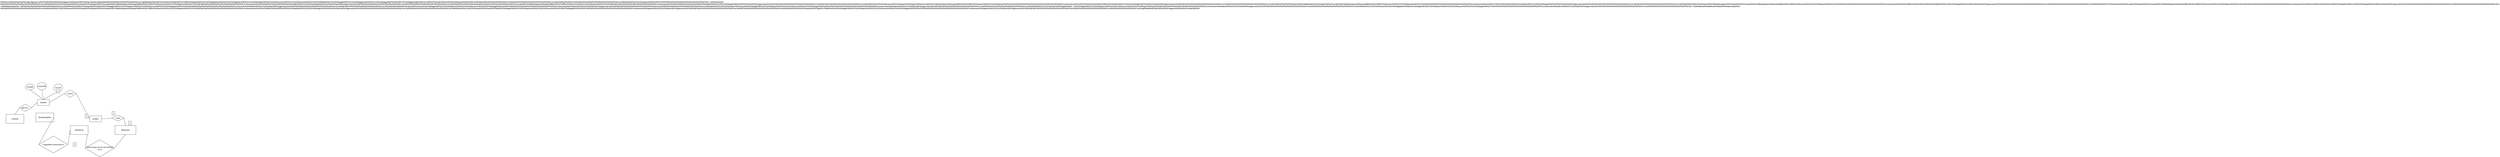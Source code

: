 <mxfile version="24.7.17">
  <diagram id="R2lEEEUBdFMjLlhIrx00" name="Page-1">
    <mxGraphModel dx="996" dy="522" grid="1" gridSize="10" guides="1" tooltips="1" connect="1" arrows="1" fold="1" page="1" pageScale="1" pageWidth="850" pageHeight="1100" math="0" shadow="0" extFonts="Permanent Marker^https://fonts.googleapis.com/css?family=Permanent+Marker">
      <root>
        <mxCell id="0" />
        <mxCell id="1" parent="0" />
        <mxCell id="2lJx8aIQyMY3eyVQErQr-6" value="Zutaten" style="shape=rectangle;whiteSpace=wrap;html=1;direction=south;align=center;" vertex="1" parent="1">
          <mxGeometry x="600" y="780" width="80" height="40" as="geometry" />
        </mxCell>
        <mxCell id="2lJx8aIQyMY3eyVQErQr-7" value="Mitarbeiter" style="shape=rectangle;whiteSpace=wrap;html=1;" vertex="1" parent="1">
          <mxGeometry x="770" y="845" width="140" height="60" as="geometry" />
        </mxCell>
        <mxCell id="2lJx8aIQyMY3eyVQErQr-17" value="sucht" style="rhombus;whiteSpace=wrap;html=1;" vertex="1" parent="1">
          <mxGeometry x="750" y="775" width="80" height="40" as="geometry" />
        </mxCell>
        <mxCell id="2lJx8aIQyMY3eyVQErQr-19" value="Cocktail" style="ellipse;whiteSpace=wrap;html=1;" vertex="1" parent="1">
          <mxGeometry x="170" y="565" width="60" height="40" as="geometry" />
        </mxCell>
        <mxCell id="2lJx8aIQyMY3eyVQErQr-21" value="Long drink" style="ellipse;whiteSpace=wrap;html=1;" vertex="1" parent="1">
          <mxGeometry x="250" y="555" width="60" height="50" as="geometry" />
        </mxCell>
        <mxCell id="2lJx8aIQyMY3eyVQErQr-22" value="Ice-Tea" style="ellipse;whiteSpace=wrap;html=1;" vertex="1" parent="1">
          <mxGeometry x="360" y="565" width="60" height="50" as="geometry" />
        </mxCell>
        <mxCell id="2lJx8aIQyMY3eyVQErQr-26" value="geht an..." style="rhombus;whiteSpace=wrap;html=1;" vertex="1" parent="1">
          <mxGeometry x="130" y="700" width="80" height="50" as="geometry" />
        </mxCell>
        <mxCell id="2lJx8aIQyMY3eyVQErQr-27" value="" style="endArrow=none;html=1;rounded=0;entryX=0.5;entryY=0;entryDx=0;entryDy=0;exitX=1;exitY=0.5;exitDx=0;exitDy=0;" edge="1" parent="1" source="2lJx8aIQyMY3eyVQErQr-17" target="2lJx8aIQyMY3eyVQErQr-7">
          <mxGeometry width="50" height="50" relative="1" as="geometry">
            <mxPoint x="710" y="525" as="sourcePoint" />
            <mxPoint x="760" y="475" as="targetPoint" />
          </mxGeometry>
        </mxCell>
        <mxCell id="2lJx8aIQyMY3eyVQErQr-28" value="" style="endArrow=none;html=1;rounded=0;exitX=0.5;exitY=0;exitDx=0;exitDy=0;entryX=0;entryY=0.5;entryDx=0;entryDy=0;" edge="1" parent="1" source="2lJx8aIQyMY3eyVQErQr-6" target="2lJx8aIQyMY3eyVQErQr-17">
          <mxGeometry width="50" height="50" relative="1" as="geometry">
            <mxPoint x="550" y="730" as="sourcePoint" />
            <mxPoint x="590" y="700" as="targetPoint" />
          </mxGeometry>
        </mxCell>
        <mxCell id="2lJx8aIQyMY3eyVQErQr-29" value="" style="endArrow=none;html=1;rounded=0;entryX=0.5;entryY=1;entryDx=0;entryDy=0;exitX=0;exitY=0.5;exitDx=0;exitDy=0;" edge="1" parent="1" source="2lJx8aIQyMY3eyVQErQr-43" target="2lJx8aIQyMY3eyVQErQr-21">
          <mxGeometry width="50" height="50" relative="1" as="geometry">
            <mxPoint x="200" y="350" as="sourcePoint" />
            <mxPoint x="250" y="300" as="targetPoint" />
          </mxGeometry>
        </mxCell>
        <mxCell id="2lJx8aIQyMY3eyVQErQr-30" value="" style="endArrow=none;html=1;rounded=0;exitX=0;exitY=0.5;exitDx=0;exitDy=0;entryX=0.5;entryY=1;entryDx=0;entryDy=0;" edge="1" parent="1" source="2lJx8aIQyMY3eyVQErQr-43" target="2lJx8aIQyMY3eyVQErQr-19">
          <mxGeometry width="50" height="50" relative="1" as="geometry">
            <mxPoint x="180" y="410" as="sourcePoint" />
            <mxPoint x="230" y="360" as="targetPoint" />
          </mxGeometry>
        </mxCell>
        <mxCell id="2lJx8aIQyMY3eyVQErQr-31" value="" style="endArrow=none;html=1;rounded=0;entryX=0.5;entryY=1;entryDx=0;entryDy=0;exitX=0;exitY=0.5;exitDx=0;exitDy=0;" edge="1" parent="1" source="2lJx8aIQyMY3eyVQErQr-43" target="2lJx8aIQyMY3eyVQErQr-22">
          <mxGeometry width="50" height="50" relative="1" as="geometry">
            <mxPoint x="490" y="600" as="sourcePoint" />
            <mxPoint x="340" y="350" as="targetPoint" />
          </mxGeometry>
        </mxCell>
        <mxCell id="2lJx8aIQyMY3eyVQErQr-32" value="" style="endArrow=none;html=1;rounded=0;entryX=0.5;entryY=1;entryDx=0;entryDy=0;exitX=1;exitY=0.5;exitDx=0;exitDy=0;" edge="1" parent="1" source="2lJx8aIQyMY3eyVQErQr-44" target="2lJx8aIQyMY3eyVQErQr-6">
          <mxGeometry width="50" height="50" relative="1" as="geometry">
            <mxPoint x="360" y="640" as="sourcePoint" />
            <mxPoint x="410" y="590" as="targetPoint" />
          </mxGeometry>
        </mxCell>
        <mxCell id="2lJx8aIQyMY3eyVQErQr-36" value="" style="endArrow=none;html=1;rounded=0;entryX=0;entryY=0.5;entryDx=0;entryDy=0;exitX=0.5;exitY=0;exitDx=0;exitDy=0;" edge="1" parent="1" source="2lJx8aIQyMY3eyVQErQr-37" target="2lJx8aIQyMY3eyVQErQr-26">
          <mxGeometry width="50" height="50" relative="1" as="geometry">
            <mxPoint x="110" y="630" as="sourcePoint" />
            <mxPoint x="140" y="510" as="targetPoint" />
          </mxGeometry>
        </mxCell>
        <mxCell id="2lJx8aIQyMY3eyVQErQr-37" value="Lieferant" style="rounded=0;whiteSpace=wrap;html=1;" vertex="1" parent="1">
          <mxGeometry x="40" y="770" width="120" height="60" as="geometry" />
        </mxCell>
        <mxCell id="2lJx8aIQyMY3eyVQErQr-44" value="mischt" style="rhombus;whiteSpace=wrap;html=1;" vertex="1" parent="1">
          <mxGeometry x="430" y="605" width="80" height="50" as="geometry" />
        </mxCell>
        <mxCell id="2lJx8aIQyMY3eyVQErQr-45" value="" style="endArrow=none;html=1;rounded=0;entryX=0.5;entryY=1;entryDx=0;entryDy=0;exitX=1;exitY=0.5;exitDx=0;exitDy=0;" edge="1" parent="1" source="2lJx8aIQyMY3eyVQErQr-26" target="2lJx8aIQyMY3eyVQErQr-43">
          <mxGeometry width="50" height="50" relative="1" as="geometry">
            <mxPoint x="270" y="630" as="sourcePoint" />
            <mxPoint x="510" y="630" as="targetPoint" />
          </mxGeometry>
        </mxCell>
        <mxCell id="2lJx8aIQyMY3eyVQErQr-43" value="Getränk" style="shape=rectangle;whiteSpace=wrap;html=1;direction=south;align=center;" vertex="1" parent="1">
          <mxGeometry x="250" y="670" width="80" height="40" as="geometry" />
        </mxCell>
        <mxCell id="2lJx8aIQyMY3eyVQErQr-47" value="" style="endArrow=none;html=1;rounded=0;entryX=0;entryY=0.5;entryDx=0;entryDy=0;exitX=0.5;exitY=0;exitDx=0;exitDy=0;" edge="1" parent="1" source="2lJx8aIQyMY3eyVQErQr-43" target="2lJx8aIQyMY3eyVQErQr-44">
          <mxGeometry width="50" height="50" relative="1" as="geometry">
            <mxPoint x="510" y="650" as="sourcePoint" />
            <mxPoint x="530" y="650" as="targetPoint" />
          </mxGeometry>
        </mxCell>
        <mxCell id="2lJx8aIQyMY3eyVQErQr-51" value="Bestellungsliste" style="rounded=0;whiteSpace=wrap;html=1;" vertex="1" parent="1">
          <mxGeometry x="240" y="760" width="120" height="60" as="geometry" />
        </mxCell>
        <mxCell id="2lJx8aIQyMY3eyVQErQr-53" value="Angestellte schaut liste an" style="rhombus;whiteSpace=wrap;html=1;" vertex="1" parent="1">
          <mxGeometry x="260" y="915" width="195" height="115" as="geometry" />
        </mxCell>
        <UserObject label="%0A%3Cmxfile%20host%3D%22app.diagrams.net%22%3E%0A%20%20%3Cdiagram%20name%3D%22Entity-Relationship%20Model%22%3E%0A%20%20%20%20%3CmxGraphModel%20dx%3D%221024%22%20dy%3D%22768%22%20grid%3D%221%22%20gridSize%3D%2210%22%20guides%3D%221%22%20tooltips%3D%221%22%20connect%3D%221%22%20arrows%3D%221%22%20fold%3D%221%22%20page%3D%221%22%20pageScale%3D%221%22%20pageWidth%3D%22827%22%20pageHeight%3D%221169%22%20math%3D%220%22%20shadow%3D%220%22%3E%0A%20%20%20%20%20%20%3Croot%3E%0A%20%20%20%20%20%20%20%20%3CmxCell%20id%3D%220%22%20/%3E%0A%20%20%20%20%20%20%20%20%3CmxCell%20id%3D%221%22%20parent%3D%220%22%20/%3E%0A%20%20%20%20%20%20%20%20%3C%21--%20Entities%20--%3E%0A%20%20%20%20%20%20%20%20%3CmxCell%20id%3D%222%22%20value%3D%22Lieferant%22%20style%3D%22rounded%3D1%3BwhiteSpace%3Dwrap%3Bhtml%3D1%3B%22%20vertex%3D%221%22%20parent%3D%221%22%3E%0A%20%20%20%20%20%20%20%20%20%20%3CmxGeometry%20x%3D%2280%22%20y%3D%2260%22%20width%3D%22120%22%20height%3D%2240%22%20as%3D%22geometry%22%20/%3E%0A%20%20%20%20%20%20%20%20%3C/mxCell%3E%0A%20%20%20%20%20%20%20%20%3CmxCell%20id%3D%223%22%20value%3D%22Getr%C3%A4nk%22%20style%3D%22rounded%3D1%3BwhiteSpace%3Dwrap%3Bhtml%3D1%3B%22%20vertex%3D%221%22%20parent%3D%221%22%3E%0A%20%20%20%20%20%20%20%20%20%20%3CmxGeometry%20x%3D%22300%22%20y%3D%2260%22%20width%3D%22120%22%20height%3D%2240%22%20as%3D%22geometry%22%20/%3E%0A%20%20%20%20%20%20%20%20%3C/mxCell%3E%0A%20%20%20%20%20%20%20%20%3CmxCell%20id%3D%224%22%20value%3D%22Zutaten%22%20style%3D%22rounded%3D1%3BwhiteSpace%3Dwrap%3Bhtml%3D1%3B%22%20vertex%3D%221%22%20parent%3D%221%22%3E%0A%20%20%20%20%20%20%20%20%20%20%3CmxGeometry%20x%3D%22520%22%20y%3D%2260%22%20width%3D%22120%22%20height%3D%2240%22%20as%3D%22geometry%22%20/%3E%0A%20%20%20%20%20%20%20%20%3C/mxCell%3E%0A%20%20%20%20%20%20%20%20%3CmxCell%20id%3D%225%22%20value%3D%22Mitarbeiter%22%20style%3D%22rounded%3D1%3BwhiteSpace%3Dwrap%3Bhtml%3D1%3B%22%20vertex%3D%221%22%20parent%3D%221%22%3E%0A%20%20%20%20%20%20%20%20%20%20%3CmxGeometry%20x%3D%22740%22%20y%3D%2260%22%20width%3D%22120%22%20height%3D%2240%22%20as%3D%22geometry%22%20/%3E%0A%20%20%20%20%20%20%20%20%3C/mxCell%3E%0A%20%20%20%20%20%20%20%20%3CmxCell%20id%3D%226%22%20value%3D%22Bestellungsliste%22%20style%3D%22rounded%3D1%3BwhiteSpace%3Dwrap%3Bhtml%3D1%3B%22%20vertex%3D%221%22%20parent%3D%221%22%3E%0A%20%20%20%20%20%20%20%20%20%20%3CmxGeometry%20x%3D%22960%22%20y%3D%2260%22%20width%3D%22120%22%20height%3D%2240%22%20as%3D%22geometry%22%20/%3E%0A%20%20%20%20%20%20%20%20%3C/mxCell%3E%0A%20%20%20%20%20%20%20%20%3CmxCell%20id%3D%227%22%20value%3D%22Kunde%22%20style%3D%22rounded%3D1%3BwhiteSpace%3Dwrap%3Bhtml%3D1%3B%22%20vertex%3D%221%22%20parent%3D%221%22%3E%0A%20%20%20%20%20%20%20%20%20%20%3CmxGeometry%20x%3D%221180%22%20y%3D%2260%22%20width%3D%22120%22%20height%3D%2240%22%20as%3D%22geometry%22%20/%3E%0A%20%20%20%20%20%20%20%20%3C/mxCell%3E%0A%20%20%20%20%20%20%20%20%3C%21--%20Relationships%20--%3E%0A%20%20%20%20%20%20%20%20%3CmxCell%20id%3D%228%22%20value%3D%22liefert%22%20edge%3D%221%22%20parent%3D%221%22%20source%3D%222%22%20target%3D%224%22%3E%0A%20%20%20%20%20%20%20%20%20%20%3CmxGeometry%20relative%3D%221%22%20as%3D%22geometry%22%20/%3E%0A%20%20%20%20%20%20%20%20%3C/mxCell%3E%0A%20%20%20%20%20%20%20%20%3CmxCell%20id%3D%229%22%20value%3D%22mischt%22%20edge%3D%221%22%20parent%3D%221%22%20source%3D%223%22%20target%3D%224%22%3E%0A%20%20%20%20%20%20%20%20%20%20%3CmxGeometry%20relative%3D%221%22%20as%3D%22geometry%22%20/%3E%0A%20%20%20%20%20%20%20%20%3C/mxCell%3E%0A%20%20%20%20%20%20%20%20%3CmxCell%20id%3D%2210%22%20value%3D%22sucht%22%20edge%3D%221%22%20parent%3D%221%22%20source%3D%224%22%20target%3D%225%22%3E%0A%20%20%20%20%20%20%20%20%20%20%3CmxGeometry%20relative%3D%221%22%20as%3D%22geometry%22%20/%3E%0A%20%20%20%20%20%20%20%20%3C/mxCell%3E%0A%20%20%20%20%20%20%20%20%3CmxCell%20id%3D%2211%22%20value%3D%22geht%20an...%22%20edge%3D%221%22%20parent%3D%221%22%20source%3D%222%22%20target%3D%223%22%3E%0A%20%20%20%20%20%20%20%20%20%20%3CmxGeometry%20relative%3D%221%22%20as%3D%22geometry%22%20/%3E%0A%20%20%20%20%20%20%20%20%3C/mxCell%3E%0A%20%20%20%20%20%20%20%20%3CmxCell%20id%3D%2212%22%20value%3D%22wird%20geliefert%20an%22%20edge%3D%221%22%20parent%3D%221%22%20source%3D%222%22%20target%3D%227%22%3E%0A%20%20%20%20%20%20%20%20%20%20%3CmxGeometry%20relative%3D%221%22%20as%3D%22geometry%22%20/%3E%0A%20%20%20%20%20%20%20%20%3C/mxCell%3E%0A%20%20%20%20%20%20%20%20%3C%21--%20Additional%20attributes%20and%20relationships%20--%3E%0A%20%20%20%20%20%20%20%20%3CmxCell%20id%3D%2213%22%20value%3D%22Rezept%22%20style%3D%22rounded%3D1%3BwhiteSpace%3Dwrap%3Bhtml%3D1%3B%22%20vertex%3D%221%22%20parent%3D%221%22%3E%0A%20%20%20%20%20%20%20%20%20%20%3CmxGeometry%20x%3D%22630%22%20y%3D%22220%22%20width%3D%22120%22%20height%3D%2240%22%20as%3D%22geometry%22%20/%3E%0A%20%20%20%20%20%20%20%20%3C/mxCell%3E%0A%20%20%20%20%20%20%20%20%3CmxCell%20id%3D%2214%22%20value%3D%22enth%C3%A4lt%22%20edge%3D%221%22%20parent%3D%221%22%20source%3D%2213%22%20target%3D%224%22%3E%0A%20%20%20%20%20%20%20%20%20%20%3CmxGeometry%20relative%3D%221%22%20as%3D%22geometry%22%20/%3E%0A%20%20%20%20%20%20%20%20%3C/mxCell%3E%0A%20%20%20%20%20%20%20%20%3CmxCell%20id%3D%2215%22%20value%3D%22geh%C3%B6rt%20zu%22%20edge%3D%221%22%20parent%3D%221%22%20source%3D%2213%22%20target%3D%223%22%3E%0A%20%20%20%20%20%20%20%20%20%20%3CmxGeometry%20relative%3D%221%22%20as%3D%22geometry%22%20/%3E%0A%20%20%20%20%20%20%20%20%3C/mxCell%3E%0A%20%20%20%20%20%20%3C/root%3E%0A%20%20%20%20%3C/mxGraphModel%3E%0A%20%20%3C/diagram%3E%0A%3C/mxfile%3E%0A" link="%0A%3Cmxfile%20host%3D%22app.diagrams.net%22%3E%0A%20%20%3Cdiagram%20name%3D%22Entity-Relationship%20Model%22%3E%0A%20%20%20%20%3CmxGraphModel%20dx%3D%221024%22%20dy%3D%22768%22%20grid%3D%221%22%20gridSize%3D%2210%22%20guides%3D%221%22%20tooltips%3D%221%22%20connect%3D%221%22%20arrows%3D%221%22%20fold%3D%221%22%20page%3D%221%22%20pageScale%3D%221%22%20pageWidth%3D%22827%22%20pageHeight%3D%221169%22%20math%3D%220%22%20shadow%3D%220%22%3E%0A%20%20%20%20%20%20%3Croot%3E%0A%20%20%20%20%20%20%20%20%3CmxCell%20id%3D%220%22%20/%3E%0A%20%20%20%20%20%20%20%20%3CmxCell%20id%3D%221%22%20parent%3D%220%22%20/%3E%0A%20%20%20%20%20%20%20%20%3C%21--%20Entities%20--%3E%0A%20%20%20%20%20%20%20%20%3CmxCell%20id%3D%222%22%20value%3D%22Lieferant%22%20style%3D%22rounded%3D1%3BwhiteSpace%3Dwrap%3Bhtml%3D1%3B%22%20vertex%3D%221%22%20parent%3D%221%22%3E%0A%20%20%20%20%20%20%20%20%20%20%3CmxGeometry%20x%3D%2280%22%20y%3D%2260%22%20width%3D%22120%22%20height%3D%2240%22%20as%3D%22geometry%22%20/%3E%0A%20%20%20%20%20%20%20%20%3C/mxCell%3E%0A%20%20%20%20%20%20%20%20%3CmxCell%20id%3D%223%22%20value%3D%22Getr%C3%A4nk%22%20style%3D%22rounded%3D1%3BwhiteSpace%3Dwrap%3Bhtml%3D1%3B%22%20vertex%3D%221%22%20parent%3D%221%22%3E%0A%20%20%20%20%20%20%20%20%20%20%3CmxGeometry%20x%3D%22300%22%20y%3D%2260%22%20width%3D%22120%22%20height%3D%2240%22%20as%3D%22geometry%22%20/%3E%0A%20%20%20%20%20%20%20%20%3C/mxCell%3E%0A%20%20%20%20%20%20%20%20%3CmxCell%20id%3D%224%22%20value%3D%22Zutaten%22%20style%3D%22rounded%3D1%3BwhiteSpace%3Dwrap%3Bhtml%3D1%3B%22%20vertex%3D%221%22%20parent%3D%221%22%3E%0A%20%20%20%20%20%20%20%20%20%20%3CmxGeometry%20x%3D%22520%22%20y%3D%2260%22%20width%3D%22120%22%20height%3D%2240%22%20as%3D%22geometry%22%20/%3E%0A%20%20%20%20%20%20%20%20%3C/mxCell%3E%0A%20%20%20%20%20%20%20%20%3CmxCell%20id%3D%225%22%20value%3D%22Mitarbeiter%22%20style%3D%22rounded%3D1%3BwhiteSpace%3Dwrap%3Bhtml%3D1%3B%22%20vertex%3D%221%22%20parent%3D%221%22%3E%0A%20%20%20%20%20%20%20%20%20%20%3CmxGeometry%20x%3D%22740%22%20y%3D%2260%22%20width%3D%22120%22%20height%3D%2240%22%20as%3D%22geometry%22%20/%3E%0A%20%20%20%20%20%20%20%20%3C/mxCell%3E%0A%20%20%20%20%20%20%20%20%3CmxCell%20id%3D%226%22%20value%3D%22Bestellungsliste%22%20style%3D%22rounded%3D1%3BwhiteSpace%3Dwrap%3Bhtml%3D1%3B%22%20vertex%3D%221%22%20parent%3D%221%22%3E%0A%20%20%20%20%20%20%20%20%20%20%3CmxGeometry%20x%3D%22960%22%20y%3D%2260%22%20width%3D%22120%22%20height%3D%2240%22%20as%3D%22geometry%22%20/%3E%0A%20%20%20%20%20%20%20%20%3C/mxCell%3E%0A%20%20%20%20%20%20%20%20%3CmxCell%20id%3D%227%22%20value%3D%22Kunde%22%20style%3D%22rounded%3D1%3BwhiteSpace%3Dwrap%3Bhtml%3D1%3B%22%20vertex%3D%221%22%20parent%3D%221%22%3E%0A%20%20%20%20%20%20%20%20%20%20%3CmxGeometry%20x%3D%221180%22%20y%3D%2260%22%20width%3D%22120%22%20height%3D%2240%22%20as%3D%22geometry%22%20/%3E%0A%20%20%20%20%20%20%20%20%3C/mxCell%3E%0A%20%20%20%20%20%20%20%20%3C%21--%20Relationships%20--%3E%0A%20%20%20%20%20%20%20%20%3CmxCell%20id%3D%228%22%20value%3D%22liefert%22%20edge%3D%221%22%20parent%3D%221%22%20source%3D%222%22%20target%3D%224%22%3E%0A%20%20%20%20%20%20%20%20%20%20%3CmxGeometry%20relative%3D%221%22%20as%3D%22geometry%22%20/%3E%0A%20%20%20%20%20%20%20%20%3C/mxCell%3E%0A%20%20%20%20%20%20%20%20%3CmxCell%20id%3D%229%22%20value%3D%22mischt%22%20edge%3D%221%22%20parent%3D%221%22%20source%3D%223%22%20target%3D%224%22%3E%0A%20%20%20%20%20%20%20%20%20%20%3CmxGeometry%20relative%3D%221%22%20as%3D%22geometry%22%20/%3E%0A%20%20%20%20%20%20%20%20%3C/mxCell%3E%0A%20%20%20%20%20%20%20%20%3CmxCell%20id%3D%2210%22%20value%3D%22sucht%22%20edge%3D%221%22%20parent%3D%221%22%20source%3D%224%22%20target%3D%225%22%3E%0A%20%20%20%20%20%20%20%20%20%20%3CmxGeometry%20relative%3D%221%22%20as%3D%22geometry%22%20/%3E%0A%20%20%20%20%20%20%20%20%3C/mxCell%3E%0A%20%20%20%20%20%20%20%20%3CmxCell%20id%3D%2211%22%20value%3D%22geht%20an...%22%20edge%3D%221%22%20parent%3D%221%22%20source%3D%222%22%20target%3D%223%22%3E%0A%20%20%20%20%20%20%20%20%20%20%3CmxGeometry%20relative%3D%221%22%20as%3D%22geometry%22%20/%3E%0A%20%20%20%20%20%20%20%20%3C/mxCell%3E%0A%20%20%20%20%20%20%20%20%3CmxCell%20id%3D%2212%22%20value%3D%22wird%20geliefert%20an%22%20edge%3D%221%22%20parent%3D%221%22%20source%3D%222%22%20target%3D%227%22%3E%0A%20%20%20%20%20%20%20%20%20%20%3CmxGeometry%20relative%3D%221%22%20as%3D%22geometry%22%20/%3E%0A%20%20%20%20%20%20%20%20%3C/mxCell%3E%0A%20%20%20%20%20%20%20%20%3C%21--%20Additional%20attributes%20and%20relationships%20--%3E%0A%20%20%20%20%20%20%20%20%3CmxCell%20id%3D%2213%22%20value%3D%22Rezept%22%20style%3D%22rounded%3D1%3BwhiteSpace%3Dwrap%3Bhtml%3D1%3B%22%20vertex%3D%221%22%20parent%3D%221%22%3E%0A%20%20%20%20%20%20%20%20%20%20%3CmxGeometry%20x%3D%22630%22%20y%3D%22220%22%20width%3D%22120%22%20height%3D%2240%22%20as%3D%22geometry%22%20/%3E%0A%20%20%20%20%20%20%20%20%3C/mxCell%3E%0A%20%20%20%20%20%20%20%20%3CmxCell%20id%3D%2214%22%20value%3D%22enth%C3%A4lt%22%20edge%3D%221%22%20parent%3D%221%22%20source%3D%2213%22%20target%3D%224%22%3E%0A%20%20%20%20%20%20%20%20%20%20%3CmxGeometry%20relative%3D%221%22%20as%3D%22geometry%22%20/%3E%0A%20%20%20%20%20%20%20%20%3C/mxCell%3E%0A%20%20%20%20%20%20%20%20%3CmxCell%20id%3D%2215%22%20value%3D%22geh%C3%B6rt%20zu%22%20edge%3D%221%22%20parent%3D%221%22%20source%3D%2213%22%20target%3D%223%22%3E%0A%20%20%20%20%20%20%20%20%20%20%3CmxGeometry%20relative%3D%221%22%20as%3D%22geometry%22%20/%3E%0A%20%20%20%20%20%20%20%20%3C/mxCell%3E%0A%20%20%20%20%20%20%3C/root%3E%0A%20%20%20%20%3C/mxGraphModel%3E%0A%20%20%3C/diagram%3E%0A%3C/mxfile%3E%0A" id="2lJx8aIQyMY3eyVQErQr-59">
          <mxCell style="text;whiteSpace=wrap;html=1;" vertex="1" parent="1">
            <mxGeometry width="560" height="140" as="geometry" />
          </mxCell>
        </UserObject>
        <UserObject label="%0A%3Cmxfile%20host%3D%22app.diagrams.net%22%3E%0A%20%20%3Cdiagram%20name%3D%22Entity-Relationship%20Model%22%3E%0A%20%20%20%20%3CmxGraphModel%20dx%3D%221024%22%20dy%3D%22768%22%20grid%3D%221%22%20gridSize%3D%2210%22%20guides%3D%221%22%20tooltips%3D%221%22%20connect%3D%221%22%20arrows%3D%221%22%20fold%3D%221%22%20page%3D%221%22%20pageScale%3D%221%22%20pageWidth%3D%22827%22%20pageHeight%3D%221169%22%20math%3D%220%22%20shadow%3D%220%22%3E%0A%20%20%20%20%20%20%3Croot%3E%0A%20%20%20%20%20%20%20%20%3CmxCell%20id%3D%220%22%20/%3E%0A%20%20%20%20%20%20%20%20%3CmxCell%20id%3D%221%22%20parent%3D%220%22%20/%3E%0A%20%20%20%20%20%20%20%20%3C%21--%20Entities%20--%3E%0A%20%20%20%20%20%20%20%20%3CmxCell%20id%3D%222%22%20value%3D%22Lieferant%22%20style%3D%22rounded%3D1%3BwhiteSpace%3Dwrap%3Bhtml%3D1%3B%22%20vertex%3D%221%22%20parent%3D%221%22%3E%0A%20%20%20%20%20%20%20%20%20%20%3CmxGeometry%20x%3D%2280%22%20y%3D%2260%22%20width%3D%22120%22%20height%3D%2240%22%20as%3D%22geometry%22%20/%3E%0A%20%20%20%20%20%20%20%20%3C/mxCell%3E%0A%20%20%20%20%20%20%20%20%3CmxCell%20id%3D%223%22%20value%3D%22Getr%C3%A4nk%22%20style%3D%22rounded%3D1%3BwhiteSpace%3Dwrap%3Bhtml%3D1%3B%22%20vertex%3D%221%22%20parent%3D%221%22%3E%0A%20%20%20%20%20%20%20%20%20%20%3CmxGeometry%20x%3D%22300%22%20y%3D%2260%22%20width%3D%22120%22%20height%3D%2240%22%20as%3D%22geometry%22%20/%3E%0A%20%20%20%20%20%20%20%20%3C/mxCell%3E%0A%20%20%20%20%20%20%20%20%3CmxCell%20id%3D%224%22%20value%3D%22Zutaten%22%20style%3D%22rounded%3D1%3BwhiteSpace%3Dwrap%3Bhtml%3D1%3B%22%20vertex%3D%221%22%20parent%3D%221%22%3E%0A%20%20%20%20%20%20%20%20%20%20%3CmxGeometry%20x%3D%22520%22%20y%3D%2260%22%20width%3D%22120%22%20height%3D%2240%22%20as%3D%22geometry%22%20/%3E%0A%20%20%20%20%20%20%20%20%3C/mxCell%3E%0A%20%20%20%20%20%20%20%20%3CmxCell%20id%3D%225%22%20value%3D%22Mitarbeiter%22%20style%3D%22rounded%3D1%3BwhiteSpace%3Dwrap%3Bhtml%3D1%3B%22%20vertex%3D%221%22%20parent%3D%221%22%3E%0A%20%20%20%20%20%20%20%20%20%20%3CmxGeometry%20x%3D%22740%22%20y%3D%2260%22%20width%3D%22120%22%20height%3D%2240%22%20as%3D%22geometry%22%20/%3E%0A%20%20%20%20%20%20%20%20%3C/mxCell%3E%0A%20%20%20%20%20%20%20%20%3CmxCell%20id%3D%226%22%20value%3D%22Bestellungsliste%22%20style%3D%22rounded%3D1%3BwhiteSpace%3Dwrap%3Bhtml%3D1%3B%22%20vertex%3D%221%22%20parent%3D%221%22%3E%0A%20%20%20%20%20%20%20%20%20%20%3CmxGeometry%20x%3D%22960%22%20y%3D%2260%22%20width%3D%22120%22%20height%3D%2240%22%20as%3D%22geometry%22%20/%3E%0A%20%20%20%20%20%20%20%20%3C/mxCell%3E%0A%20%20%20%20%20%20%20%20%3CmxCell%20id%3D%227%22%20value%3D%22Kunde%22%20style%3D%22rounded%3D1%3BwhiteSpace%3Dwrap%3Bhtml%3D1%3B%22%20vertex%3D%221%22%20parent%3D%221%22%3E%0A%20%20%20%20%20%20%20%20%20%20%3CmxGeometry%20x%3D%221180%22%20y%3D%2260%22%20width%3D%22120%22%20height%3D%2240%22%20as%3D%22geometry%22%20/%3E%0A%20%20%20%20%20%20%20%20%3C/mxCell%3E%0A%20%20%20%20%20%20%20%20%3C%21--%20Relationships%20--%3E%0A%20%20%20%20%20%20%20%20%3CmxCell%20id%3D%228%22%20value%3D%22liefert%22%20edge%3D%221%22%20parent%3D%221%22%20source%3D%222%22%20target%3D%224%22%3E%0A%20%20%20%20%20%20%20%20%20%20%3CmxGeometry%20relative%3D%221%22%20as%3D%22geometry%22%20/%3E%0A%20%20%20%20%20%20%20%20%3C/mxCell%3E%0A%20%20%20%20%20%20%20%20%3CmxCell%20id%3D%229%22%20value%3D%22mischt%22%20edge%3D%221%22%20parent%3D%221%22%20source%3D%223%22%20target%3D%224%22%3E%0A%20%20%20%20%20%20%20%20%20%20%3CmxGeometry%20relative%3D%221%22%20as%3D%22geometry%22%20/%3E%0A%20%20%20%20%20%20%20%20%3C/mxCell%3E%0A%20%20%20%20%20%20%20%20%3CmxCell%20id%3D%2210%22%20value%3D%22sucht%22%20edge%3D%221%22%20parent%3D%221%22%20source%3D%224%22%20target%3D%225%22%3E%0A%20%20%20%20%20%20%20%20%20%20%3CmxGeometry%20relative%3D%221%22%20as%3D%22geometry%22%20/%3E%0A%20%20%20%20%20%20%20%20%3C/mxCell%3E%0A%20%20%20%20%20%20%20%20%3CmxCell%20id%3D%2211%22%20value%3D%22geht%20an...%22%20edge%3D%221%22%20parent%3D%221%22%20source%3D%222%22%20target%3D%223%22%3E%0A%20%20%20%20%20%20%20%20%20%20%3CmxGeometry%20relative%3D%221%22%20as%3D%22geometry%22%20/%3E%0A%20%20%20%20%20%20%20%20%3C/mxCell%3E%0A%20%20%20%20%20%20%20%20%3CmxCell%20id%3D%2212%22%20value%3D%22wird%20geliefert%20an%22%20edge%3D%221%22%20parent%3D%221%22%20source%3D%222%22%20target%3D%227%22%3E%0A%20%20%20%20%20%20%20%20%20%20%3CmxGeometry%20relative%3D%221%22%20as%3D%22geometry%22%20/%3E%0A%20%20%20%20%20%20%20%20%3C/mxCell%3E%0A%20%20%20%20%20%20%20%20%3C%21--%20Additional%20attributes%20and%20relationships%20--%3E%0A%20%20%20%20%20%20%20%20%3CmxCell%20id%3D%2213%22%20value%3D%22Rezept%22%20style%3D%22rounded%3D1%3BwhiteSpace%3Dwrap%3Bhtml%3D1%3B%22%20vertex%3D%221%22%20parent%3D%221%22%3E%0A%20%20%20%20%20%20%20%20%20%20%3CmxGeometry%20x%3D%22630%22%20y%3D%22220%22%20width%3D%22120%22%20height%3D%2240%22%20as%3D%22geometry%22%20/%3E%0A%20%20%20%20%20%20%20%20%3C/mxCell%3E%0A%20%20%20%20%20%20%20%20%3CmxCell%20id%3D%2214%22%20value%3D%22enth%C3%A4lt%22%20edge%3D%221%22%20parent%3D%221%22%20source%3D%2213%22%20target%3D%224%22%3E%0A%20%20%20%20%20%20%20%20%20%20%3CmxGeometry%20relative%3D%221%22%20as%3D%22geometry%22%20/%3E%0A%20%20%20%20%20%20%20%20%3C/mxCell%3E%0A%20%20%20%20%20%20%20%20%3CmxCell%20id%3D%2215%22%20value%3D%22geh%C3%B6rt%20zu%22%20edge%3D%221%22%20parent%3D%221%22%20source%3D%2213%22%20target%3D%223%22%3E%0A%20%20%20%20%20%20%20%20%20%20%3CmxGeometry%20relative%3D%221%22%20as%3D%22geometry%22%20/%3E%0A%20%20%20%20%20%20%20%20%3C/mxCell%3E%0A%20%20%20%20%20%20%3C/root%3E%0A%20%20%20%20%3C/mxGraphModel%3E%0A%20%20%3C/diagram%3E%0A%3C/mxfile%3E%0A" link="%0A%3Cmxfile%20host%3D%22app.diagrams.net%22%3E%0A%20%20%3Cdiagram%20name%3D%22Entity-Relationship%20Model%22%3E%0A%20%20%20%20%3CmxGraphModel%20dx%3D%221024%22%20dy%3D%22768%22%20grid%3D%221%22%20gridSize%3D%2210%22%20guides%3D%221%22%20tooltips%3D%221%22%20connect%3D%221%22%20arrows%3D%221%22%20fold%3D%221%22%20page%3D%221%22%20pageScale%3D%221%22%20pageWidth%3D%22827%22%20pageHeight%3D%221169%22%20math%3D%220%22%20shadow%3D%220%22%3E%0A%20%20%20%20%20%20%3Croot%3E%0A%20%20%20%20%20%20%20%20%3CmxCell%20id%3D%220%22%20/%3E%0A%20%20%20%20%20%20%20%20%3CmxCell%20id%3D%221%22%20parent%3D%220%22%20/%3E%0A%20%20%20%20%20%20%20%20%3C%21--%20Entities%20--%3E%0A%20%20%20%20%20%20%20%20%3CmxCell%20id%3D%222%22%20value%3D%22Lieferant%22%20style%3D%22rounded%3D1%3BwhiteSpace%3Dwrap%3Bhtml%3D1%3B%22%20vertex%3D%221%22%20parent%3D%221%22%3E%0A%20%20%20%20%20%20%20%20%20%20%3CmxGeometry%20x%3D%2280%22%20y%3D%2260%22%20width%3D%22120%22%20height%3D%2240%22%20as%3D%22geometry%22%20/%3E%0A%20%20%20%20%20%20%20%20%3C/mxCell%3E%0A%20%20%20%20%20%20%20%20%3CmxCell%20id%3D%223%22%20value%3D%22Getr%C3%A4nk%22%20style%3D%22rounded%3D1%3BwhiteSpace%3Dwrap%3Bhtml%3D1%3B%22%20vertex%3D%221%22%20parent%3D%221%22%3E%0A%20%20%20%20%20%20%20%20%20%20%3CmxGeometry%20x%3D%22300%22%20y%3D%2260%22%20width%3D%22120%22%20height%3D%2240%22%20as%3D%22geometry%22%20/%3E%0A%20%20%20%20%20%20%20%20%3C/mxCell%3E%0A%20%20%20%20%20%20%20%20%3CmxCell%20id%3D%224%22%20value%3D%22Zutaten%22%20style%3D%22rounded%3D1%3BwhiteSpace%3Dwrap%3Bhtml%3D1%3B%22%20vertex%3D%221%22%20parent%3D%221%22%3E%0A%20%20%20%20%20%20%20%20%20%20%3CmxGeometry%20x%3D%22520%22%20y%3D%2260%22%20width%3D%22120%22%20height%3D%2240%22%20as%3D%22geometry%22%20/%3E%0A%20%20%20%20%20%20%20%20%3C/mxCell%3E%0A%20%20%20%20%20%20%20%20%3CmxCell%20id%3D%225%22%20value%3D%22Mitarbeiter%22%20style%3D%22rounded%3D1%3BwhiteSpace%3Dwrap%3Bhtml%3D1%3B%22%20vertex%3D%221%22%20parent%3D%221%22%3E%0A%20%20%20%20%20%20%20%20%20%20%3CmxGeometry%20x%3D%22740%22%20y%3D%2260%22%20width%3D%22120%22%20height%3D%2240%22%20as%3D%22geometry%22%20/%3E%0A%20%20%20%20%20%20%20%20%3C/mxCell%3E%0A%20%20%20%20%20%20%20%20%3CmxCell%20id%3D%226%22%20value%3D%22Bestellungsliste%22%20style%3D%22rounded%3D1%3BwhiteSpace%3Dwrap%3Bhtml%3D1%3B%22%20vertex%3D%221%22%20parent%3D%221%22%3E%0A%20%20%20%20%20%20%20%20%20%20%3CmxGeometry%20x%3D%22960%22%20y%3D%2260%22%20width%3D%22120%22%20height%3D%2240%22%20as%3D%22geometry%22%20/%3E%0A%20%20%20%20%20%20%20%20%3C/mxCell%3E%0A%20%20%20%20%20%20%20%20%3CmxCell%20id%3D%227%22%20value%3D%22Kunde%22%20style%3D%22rounded%3D1%3BwhiteSpace%3Dwrap%3Bhtml%3D1%3B%22%20vertex%3D%221%22%20parent%3D%221%22%3E%0A%20%20%20%20%20%20%20%20%20%20%3CmxGeometry%20x%3D%221180%22%20y%3D%2260%22%20width%3D%22120%22%20height%3D%2240%22%20as%3D%22geometry%22%20/%3E%0A%20%20%20%20%20%20%20%20%3C/mxCell%3E%0A%20%20%20%20%20%20%20%20%3C%21--%20Relationships%20--%3E%0A%20%20%20%20%20%20%20%20%3CmxCell%20id%3D%228%22%20value%3D%22liefert%22%20edge%3D%221%22%20parent%3D%221%22%20source%3D%222%22%20target%3D%224%22%3E%0A%20%20%20%20%20%20%20%20%20%20%3CmxGeometry%20relative%3D%221%22%20as%3D%22geometry%22%20/%3E%0A%20%20%20%20%20%20%20%20%3C/mxCell%3E%0A%20%20%20%20%20%20%20%20%3CmxCell%20id%3D%229%22%20value%3D%22mischt%22%20edge%3D%221%22%20parent%3D%221%22%20source%3D%223%22%20target%3D%224%22%3E%0A%20%20%20%20%20%20%20%20%20%20%3CmxGeometry%20relative%3D%221%22%20as%3D%22geometry%22%20/%3E%0A%20%20%20%20%20%20%20%20%3C/mxCell%3E%0A%20%20%20%20%20%20%20%20%3CmxCell%20id%3D%2210%22%20value%3D%22sucht%22%20edge%3D%221%22%20parent%3D%221%22%20source%3D%224%22%20target%3D%225%22%3E%0A%20%20%20%20%20%20%20%20%20%20%3CmxGeometry%20relative%3D%221%22%20as%3D%22geometry%22%20/%3E%0A%20%20%20%20%20%20%20%20%3C/mxCell%3E%0A%20%20%20%20%20%20%20%20%3CmxCell%20id%3D%2211%22%20value%3D%22geht%20an...%22%20edge%3D%221%22%20parent%3D%221%22%20source%3D%222%22%20target%3D%223%22%3E%0A%20%20%20%20%20%20%20%20%20%20%3CmxGeometry%20relative%3D%221%22%20as%3D%22geometry%22%20/%3E%0A%20%20%20%20%20%20%20%20%3C/mxCell%3E%0A%20%20%20%20%20%20%20%20%3CmxCell%20id%3D%2212%22%20value%3D%22wird%20geliefert%20an%22%20edge%3D%221%22%20parent%3D%221%22%20source%3D%222%22%20target%3D%227%22%3E%0A%20%20%20%20%20%20%20%20%20%20%3CmxGeometry%20relative%3D%221%22%20as%3D%22geometry%22%20/%3E%0A%20%20%20%20%20%20%20%20%3C/mxCell%3E%0A%20%20%20%20%20%20%20%20%3C%21--%20Additional%20attributes%20and%20relationships%20--%3E%0A%20%20%20%20%20%20%20%20%3CmxCell%20id%3D%2213%22%20value%3D%22Rezept%22%20style%3D%22rounded%3D1%3BwhiteSpace%3Dwrap%3Bhtml%3D1%3B%22%20vertex%3D%221%22%20parent%3D%221%22%3E%0A%20%20%20%20%20%20%20%20%20%20%3CmxGeometry%20x%3D%22630%22%20y%3D%22220%22%20width%3D%22120%22%20height%3D%2240%22%20as%3D%22geometry%22%20/%3E%0A%20%20%20%20%20%20%20%20%3C/mxCell%3E%0A%20%20%20%20%20%20%20%20%3CmxCell%20id%3D%2214%22%20value%3D%22enth%C3%A4lt%22%20edge%3D%221%22%20parent%3D%221%22%20source%3D%2213%22%20target%3D%224%22%3E%0A%20%20%20%20%20%20%20%20%20%20%3CmxGeometry%20relative%3D%221%22%20as%3D%22geometry%22%20/%3E%0A%20%20%20%20%20%20%20%20%3C/mxCell%3E%0A%20%20%20%20%20%20%20%20%3CmxCell%20id%3D%2215%22%20value%3D%22geh%C3%B6rt%20zu%22%20edge%3D%221%22%20parent%3D%221%22%20source%3D%2213%22%20target%3D%223%22%3E%0A%20%20%20%20%20%20%20%20%20%20%3CmxGeometry%20relative%3D%221%22%20as%3D%22geometry%22%20/%3E%0A%20%20%20%20%20%20%20%20%3C/mxCell%3E%0A%20%20%20%20%20%20%3C/root%3E%0A%20%20%20%20%3C/mxGraphModel%3E%0A%20%20%3C/diagram%3E%0A%3C/mxfile%3E%0A" id="2lJx8aIQyMY3eyVQErQr-61">
          <mxCell style="text;whiteSpace=wrap;html=1;" vertex="1" parent="1">
            <mxGeometry width="560" height="140" as="geometry" />
          </mxCell>
        </UserObject>
        <mxCell id="2lJx8aIQyMY3eyVQErQr-64" value="" style="endArrow=none;html=1;rounded=0;entryX=1;entryY=0.5;entryDx=0;entryDy=0;exitX=0;exitY=0.5;exitDx=0;exitDy=0;" edge="1" parent="1" source="2lJx8aIQyMY3eyVQErQr-53" target="2lJx8aIQyMY3eyVQErQr-51">
          <mxGeometry width="50" height="50" relative="1" as="geometry">
            <mxPoint x="510" y="930" as="sourcePoint" />
            <mxPoint x="1110" y="830" as="targetPoint" />
          </mxGeometry>
        </mxCell>
        <mxCell id="2lJx8aIQyMY3eyVQErQr-72" value="1&lt;span style=&quot;color: rgba(0, 0, 0, 0); font-family: monospace; font-size: 0px; text-align: start; text-wrap: nowrap;&quot;&gt;%3CmxGraphModel%3E%3Croot%3E%3CmxCell%20id%3D%220%22%2F%3E%3CmxCell%20id%3D%221%22%20parent%3D%220%22%2F%3E%3CmxCell%20id%3D%222%22%20value%3D%22%22%20style%3D%22rounded%3D0%3BwhiteSpace%3Dwrap%3Bhtml%3D1%3B%22%20vertex%3D%221%22%20parent%3D%221%22%3E%3CmxGeometry%20x%3D%22130%22%20y%3D%22675%22%20width%3D%2220%22%20height%3D%2225%22%20as%3D%22geometry%22%2F%3E%3C%2FmxCell%3E%3C%2Froot%3E%3C%2FmxGraphModel%3E&lt;/span&gt;" style="rounded=0;whiteSpace=wrap;html=1;" vertex="1" parent="1">
          <mxGeometry x="490" y="960" width="20" height="25" as="geometry" />
        </mxCell>
        <mxCell id="2lJx8aIQyMY3eyVQErQr-76" value="1" style="rounded=0;whiteSpace=wrap;html=1;" vertex="1" parent="1">
          <mxGeometry x="860" y="815" width="20" height="25" as="geometry" />
        </mxCell>
        <mxCell id="2lJx8aIQyMY3eyVQErQr-77" value="n" style="rounded=0;whiteSpace=wrap;html=1;" vertex="1" parent="1">
          <mxGeometry x="750" y="750" width="20" height="25" as="geometry" />
        </mxCell>
        <mxCell id="2lJx8aIQyMY3eyVQErQr-78" value="n" style="rounded=0;whiteSpace=wrap;html=1;" vertex="1" parent="1">
          <mxGeometry x="570" y="770" width="20" height="25" as="geometry" />
        </mxCell>
        <mxCell id="2lJx8aIQyMY3eyVQErQr-79" value="1" style="rounded=0;whiteSpace=wrap;html=1;" vertex="1" parent="1">
          <mxGeometry x="380" y="600" width="20" height="25" as="geometry" />
        </mxCell>
        <mxCell id="2lJx8aIQyMY3eyVQErQr-81" style="edgeStyle=orthogonalEdgeStyle;rounded=0;orthogonalLoop=1;jettySize=auto;html=1;exitX=0.5;exitY=1;exitDx=0;exitDy=0;" edge="1" parent="1" source="2lJx8aIQyMY3eyVQErQr-78" target="2lJx8aIQyMY3eyVQErQr-78">
          <mxGeometry relative="1" as="geometry" />
        </mxCell>
        <mxCell id="2lJx8aIQyMY3eyVQErQr-83" value="" style="endArrow=none;html=1;rounded=0;entryX=0;entryY=0.5;entryDx=0;entryDy=0;exitX=1;exitY=0.5;exitDx=0;exitDy=0;" edge="1" parent="1" source="2lJx8aIQyMY3eyVQErQr-84" target="2lJx8aIQyMY3eyVQErQr-86">
          <mxGeometry width="50" height="50" relative="1" as="geometry">
            <mxPoint x="720" y="930" as="sourcePoint" />
            <mxPoint x="770" y="880" as="targetPoint" />
          </mxGeometry>
        </mxCell>
        <mxCell id="2lJx8aIQyMY3eyVQErQr-84" value="Bestellung" style="rounded=0;whiteSpace=wrap;html=1;" vertex="1" parent="1">
          <mxGeometry x="470" y="845" width="120" height="60" as="geometry" />
        </mxCell>
        <mxCell id="2lJx8aIQyMY3eyVQErQr-85" value="" style="endArrow=none;html=1;rounded=0;entryX=1;entryY=0.5;entryDx=0;entryDy=0;exitX=0;exitY=0.5;exitDx=0;exitDy=0;" edge="1" parent="1" source="2lJx8aIQyMY3eyVQErQr-84" target="2lJx8aIQyMY3eyVQErQr-53">
          <mxGeometry width="50" height="50" relative="1" as="geometry">
            <mxPoint x="530" y="840" as="sourcePoint" />
            <mxPoint x="580" y="790" as="targetPoint" />
          </mxGeometry>
        </mxCell>
        <mxCell id="2lJx8aIQyMY3eyVQErQr-86" value="Finde heraus was für ein Getränk es ist" style="rhombus;whiteSpace=wrap;html=1;" vertex="1" parent="1">
          <mxGeometry x="570" y="940" width="195" height="115" as="geometry" />
        </mxCell>
        <mxCell id="2lJx8aIQyMY3eyVQErQr-91" value="" style="endArrow=none;html=1;rounded=0;entryX=1;entryY=0.5;entryDx=0;entryDy=0;exitX=0.5;exitY=1;exitDx=0;exitDy=0;" edge="1" parent="1" source="2lJx8aIQyMY3eyVQErQr-7" target="2lJx8aIQyMY3eyVQErQr-86">
          <mxGeometry width="50" height="50" relative="1" as="geometry">
            <mxPoint x="840" y="907" as="sourcePoint" />
            <mxPoint x="820" y="1030" as="targetPoint" />
          </mxGeometry>
        </mxCell>
      </root>
    </mxGraphModel>
  </diagram>
</mxfile>
